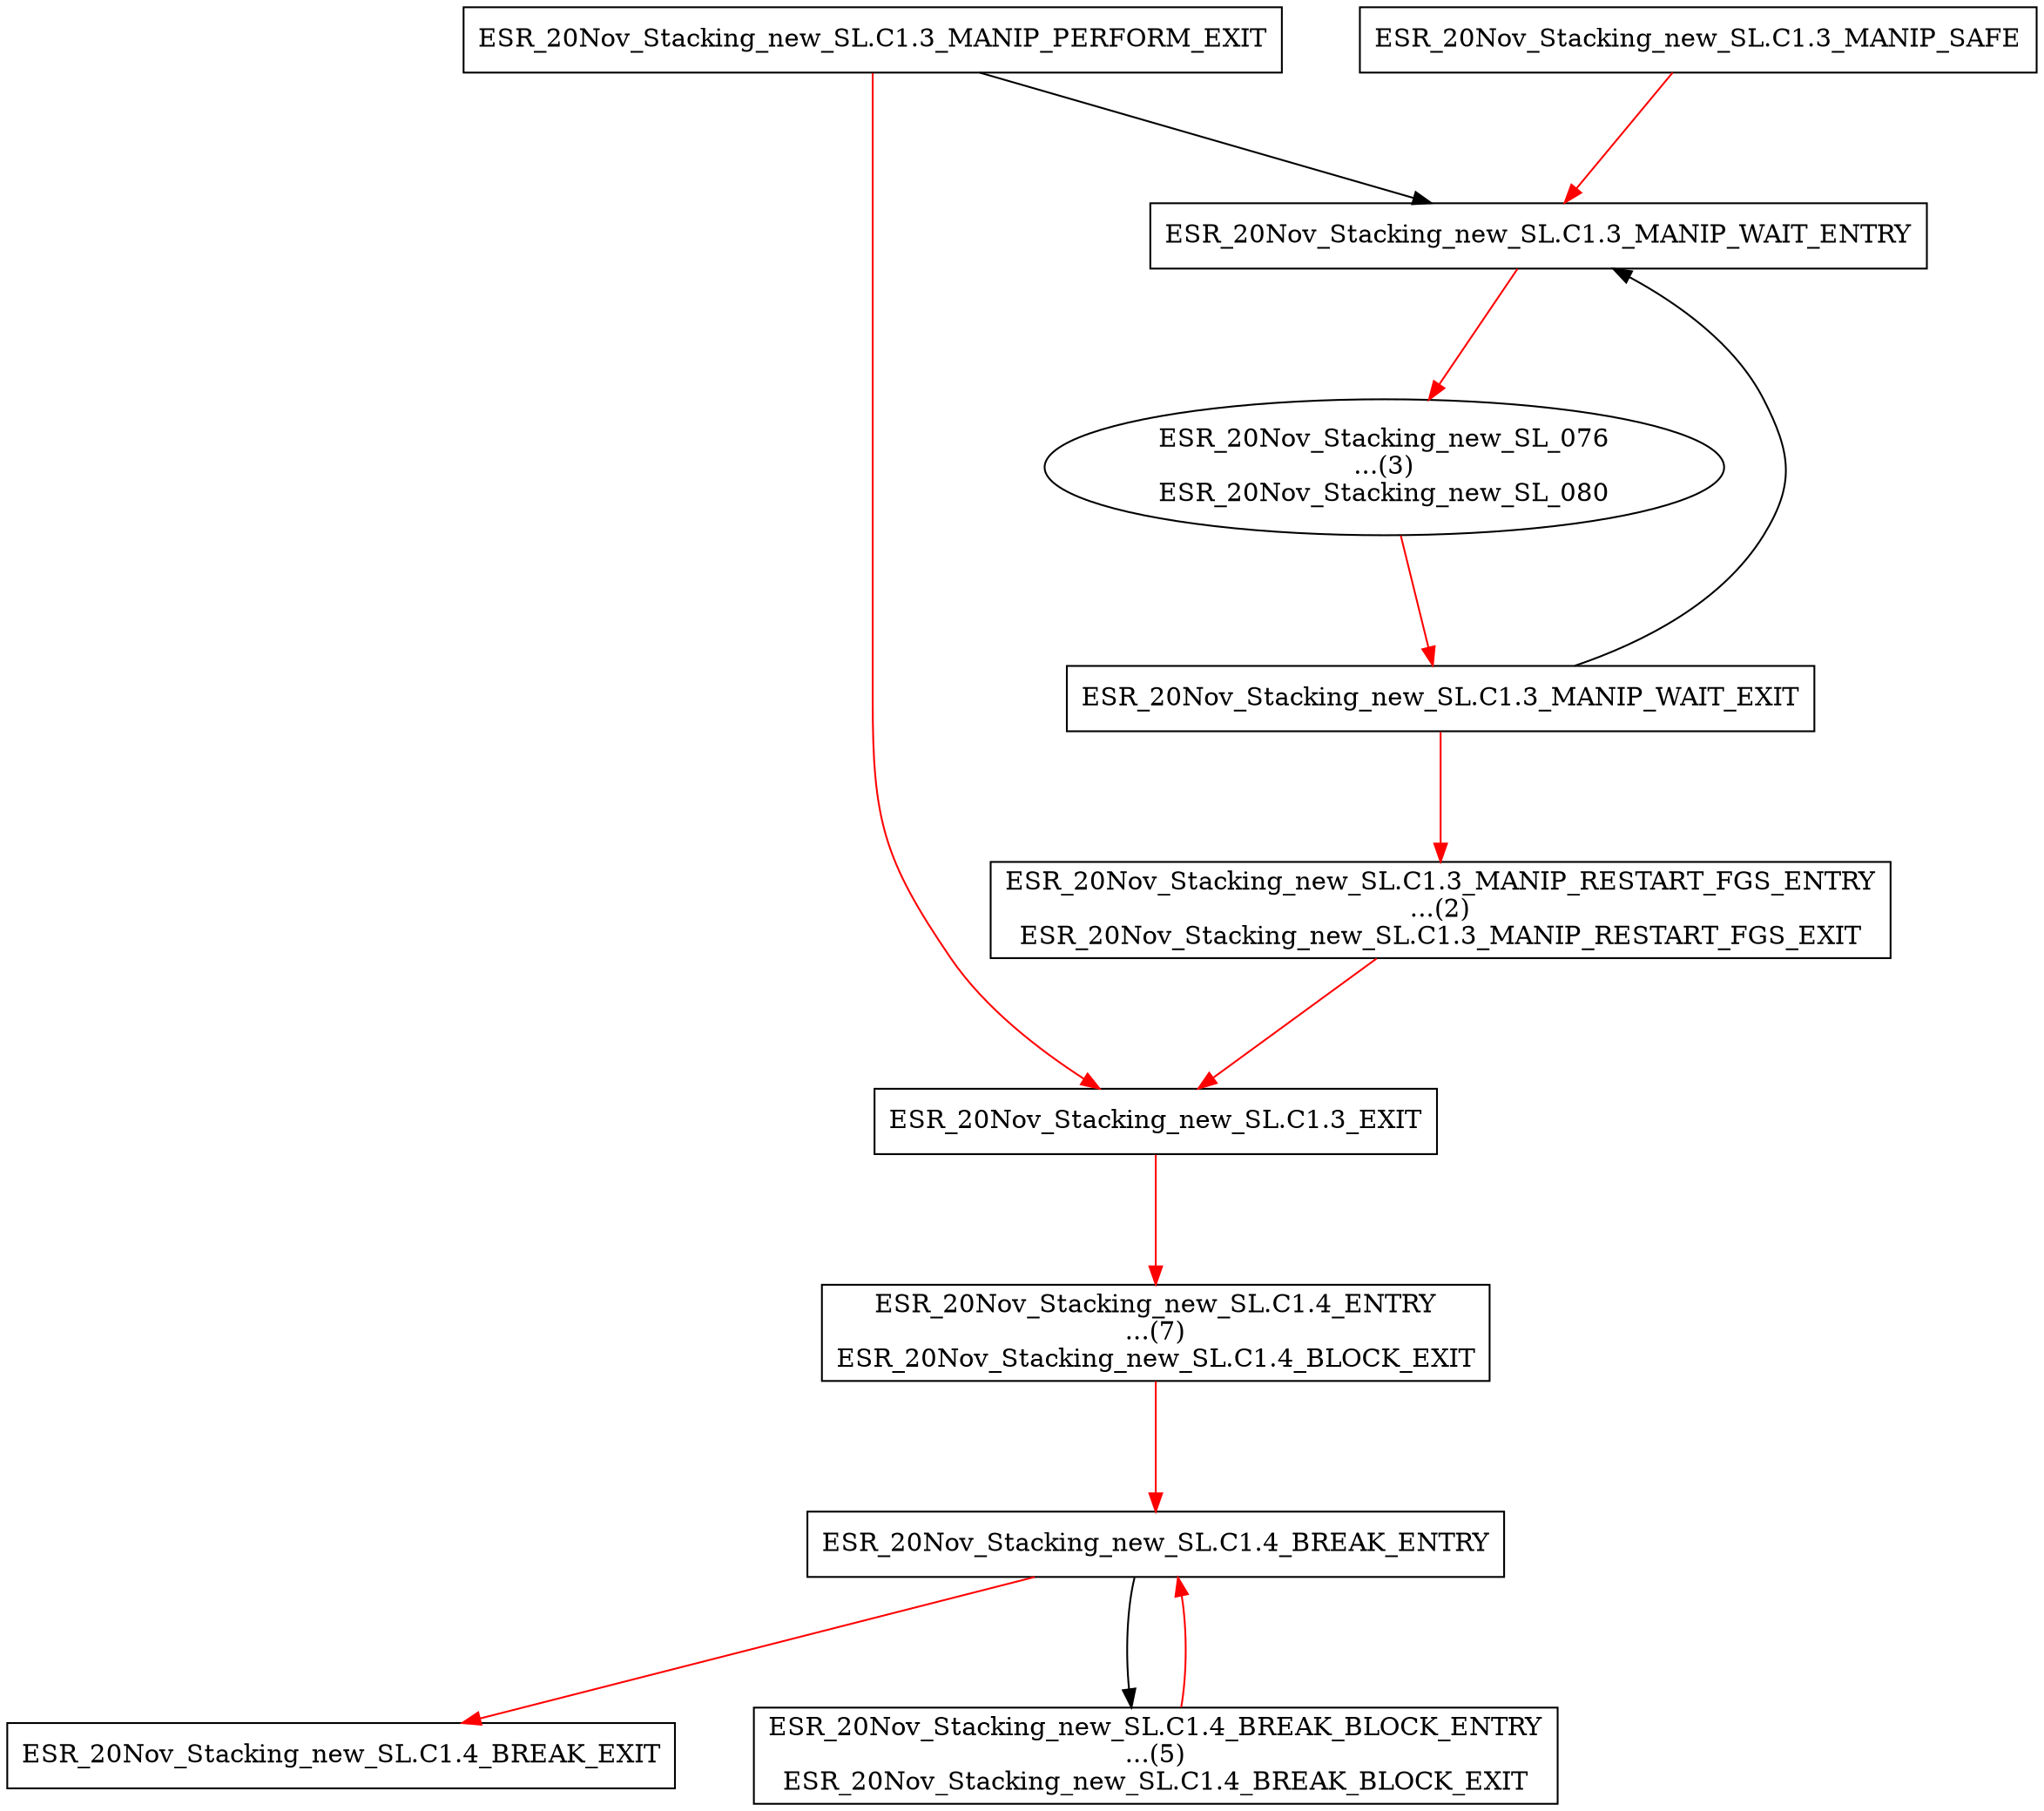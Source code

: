 digraph G {
  graph [mindist=1.0 name="EsrStacking-compact" nodesep=0.6 overlap=false rankdir=TB ranksep=1.0 root=Demo]
"ESR_20Nov_Stacking_new_SL.C1.3_EXIT" [beamproc=undefined, bpentry=false, bpexit=false, color=black, fillcolor=white, patentry=false, patexit=false, pattern=ESR_20Nov_Stacking_new_SL, qhi=false, qil=false, qlo=false, shape=rectangle, style=filled, tperiod=10000, type=block];
"ESR_20Nov_Stacking_new_SL.C1.3_MANIP_PERFORM_EXIT" [beamproc=undefined, bpentry=false, bpexit=false, color=black, fillcolor=white, patentry=false, patexit=false, pattern=ESR_20Nov_Stacking_new_SL, qhi=false, qil=false, qlo=true, shape=rectangle, style=filled, tperiod=310000000, type=block];
"ESR_20Nov_Stacking_new_SL.C1.3_MANIP_SAFE" [beamproc=undefined, bpentry=false, bpexit=false, color=black, fillcolor=white, patentry=false, patexit=false, pattern=ESR_20Nov_Stacking_new_SL, qhi=false, qil=false, qlo=true, shape=rectangle, style=filled, tperiod=10000000, type=block];
"ESR_20Nov_Stacking_new_SL.C1.3_MANIP_WAIT_ENTRY" [beamproc=undefined, bpentry=false, bpexit=false, color=black, fillcolor=white, patentry=false, patexit=false, pattern=ESR_20Nov_Stacking_new_SL, qhi=false, qil=false, qlo=false, shape=rectangle, style=filled, tperiod=10000, type=block];
"ESR_20Nov_Stacking_new_SL.C1.3_MANIP_WAIT_EXIT" [beamproc=undefined, bpentry=false, bpexit=false, color=black, fillcolor=white, patentry=false, patexit=false, pattern=ESR_20Nov_Stacking_new_SL, qhi=false, qil=false, qlo=true, shape=rectangle, style=filled, tperiod=270000000, type=block];
"ESR_20Nov_Stacking_new_SL.C1.4_BREAK_ENTRY" [beamproc=undefined, bpentry=false, bpexit=false, color=black, fillcolor=white, patentry=false, patexit=false, pattern=ESR_20Nov_Stacking_new_SL, qhi=false, qil=false, qlo=true, shape=rectangle, style=filled, tperiod=10000, type=block];
"ESR_20Nov_Stacking_new_SL.C1.4_BREAK_EXIT" [beamproc=undefined, bpentry=false, bpexit=false, color=black, fillcolor=white, patentry=false, patexit=false, pattern=ESR_20Nov_Stacking_new_SL, qhi=false, qil=false, qlo=false, shape=rectangle, style=filled, tperiod=10000, type=block];
"ESR_20Nov_Stacking_new_SL.C1.3_MANIP_RESTART_FGS_ENTRY
...(2)
ESR_20Nov_Stacking_new_SL.C1.3_MANIP_RESTART_FGS_EXIT" [color=black, fillcolor=white, label="ESR_20Nov_Stacking_new_SL.C1.3_MANIP_RESTART_FGS_ENTRY
...(2)
ESR_20Nov_Stacking_new_SL.C1.3_MANIP_RESTART_FGS_EXIT", pattern=ESR_20Nov_Stacking_new_SL, shape=rectangle, style=filled, type=block];
"ESR_20Nov_Stacking_new_SL.C1.4_ENTRY
...(7)
ESR_20Nov_Stacking_new_SL.C1.4_BLOCK_EXIT" [color=black, fillcolor=white, label="ESR_20Nov_Stacking_new_SL.C1.4_ENTRY
...(7)
ESR_20Nov_Stacking_new_SL.C1.4_BLOCK_EXIT", pattern=ESR_20Nov_Stacking_new_SL, shape=rectangle, style=filled, type=block];
"ESR_20Nov_Stacking_new_SL.C1.4_BREAK_BLOCK_ENTRY
...(5)
ESR_20Nov_Stacking_new_SL.C1.4_BREAK_BLOCK_EXIT" [color=black, fillcolor=white, label="ESR_20Nov_Stacking_new_SL.C1.4_BREAK_BLOCK_ENTRY
...(5)
ESR_20Nov_Stacking_new_SL.C1.4_BREAK_BLOCK_EXIT", pattern=ESR_20Nov_Stacking_new_SL, shape=rectangle, style=filled, type=block];
"ESR_20Nov_Stacking_new_SL_076
...(3)
ESR_20Nov_Stacking_new_SL_080" [color=black, fillcolor=white, label="ESR_20Nov_Stacking_new_SL_076
...(3)
ESR_20Nov_Stacking_new_SL_080", pattern=ESR_20Nov_Stacking_new_SL, shape=oval, style=filled, type=tmsg];
"ESR_20Nov_Stacking_new_SL.C1.4_BREAK_ENTRY"->"ESR_20Nov_Stacking_new_SL.C1.4_BREAK_EXIT"  [color=red, type=defdst];
"ESR_20Nov_Stacking_new_SL.C1.3_MANIP_PERFORM_EXIT"->"ESR_20Nov_Stacking_new_SL.C1.3_EXIT"  [color=red, type=defdst];
"ESR_20Nov_Stacking_new_SL.C1.3_MANIP_PERFORM_EXIT"->"ESR_20Nov_Stacking_new_SL.C1.3_MANIP_WAIT_ENTRY"  [color=black, type=altdst];
"ESR_20Nov_Stacking_new_SL.C1.3_MANIP_SAFE"->"ESR_20Nov_Stacking_new_SL.C1.3_MANIP_WAIT_ENTRY"  [color=red, type=defdst];
"ESR_20Nov_Stacking_new_SL.C1.3_MANIP_WAIT_EXIT"->"ESR_20Nov_Stacking_new_SL.C1.3_MANIP_WAIT_ENTRY"  [color=black, type=altdst];
"ESR_20Nov_Stacking_new_SL.C1.3_MANIP_WAIT_EXIT"->"ESR_20Nov_Stacking_new_SL.C1.3_MANIP_RESTART_FGS_ENTRY
...(2)
ESR_20Nov_Stacking_new_SL.C1.3_MANIP_RESTART_FGS_EXIT"  [color=red, type=defdst];
"ESR_20Nov_Stacking_new_SL.C1.3_MANIP_RESTART_FGS_ENTRY
...(2)
ESR_20Nov_Stacking_new_SL.C1.3_MANIP_RESTART_FGS_EXIT"->"ESR_20Nov_Stacking_new_SL.C1.3_EXIT"  [color=red, type=defdst];
"ESR_20Nov_Stacking_new_SL.C1.3_EXIT"->"ESR_20Nov_Stacking_new_SL.C1.4_ENTRY
...(7)
ESR_20Nov_Stacking_new_SL.C1.4_BLOCK_EXIT"  [color=red, type=defdst];
"ESR_20Nov_Stacking_new_SL.C1.4_ENTRY
...(7)
ESR_20Nov_Stacking_new_SL.C1.4_BLOCK_EXIT"->"ESR_20Nov_Stacking_new_SL.C1.4_BREAK_ENTRY"  [color=red, type=defdst];
"ESR_20Nov_Stacking_new_SL.C1.4_BREAK_ENTRY"->"ESR_20Nov_Stacking_new_SL.C1.4_BREAK_BLOCK_ENTRY
...(5)
ESR_20Nov_Stacking_new_SL.C1.4_BREAK_BLOCK_EXIT"  [color=black, type=altdst];
"ESR_20Nov_Stacking_new_SL.C1.4_BREAK_BLOCK_ENTRY
...(5)
ESR_20Nov_Stacking_new_SL.C1.4_BREAK_BLOCK_EXIT"->"ESR_20Nov_Stacking_new_SL.C1.4_BREAK_ENTRY"  [color=red, type=defdst];
"ESR_20Nov_Stacking_new_SL.C1.3_MANIP_WAIT_ENTRY"->"ESR_20Nov_Stacking_new_SL_076
...(3)
ESR_20Nov_Stacking_new_SL_080"  [color=red, type=defdst];
"ESR_20Nov_Stacking_new_SL_076
...(3)
ESR_20Nov_Stacking_new_SL_080"->"ESR_20Nov_Stacking_new_SL.C1.3_MANIP_WAIT_EXIT"  [color=red, type=defdst];
}
